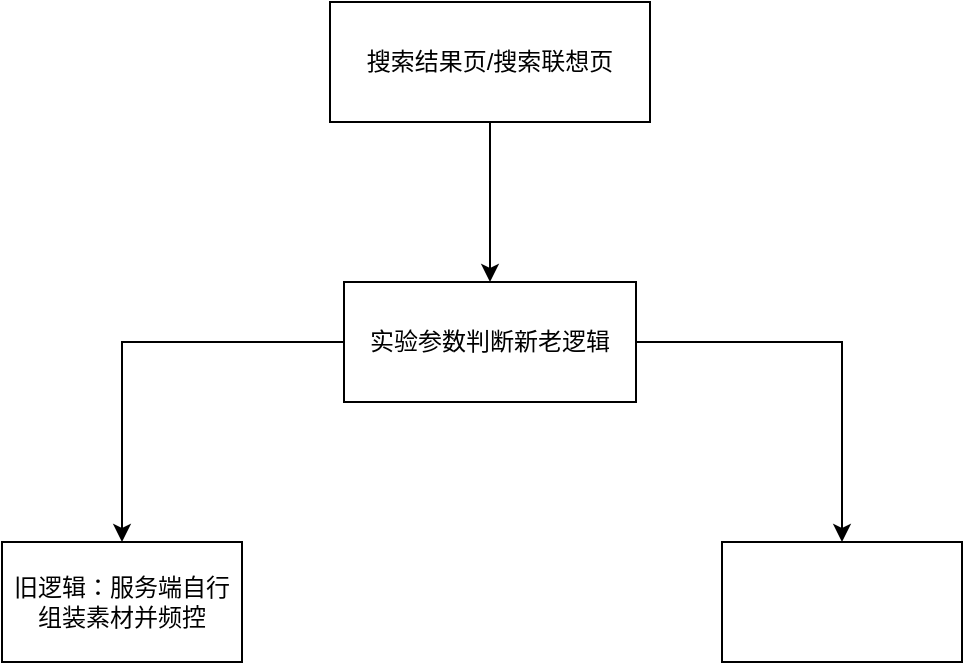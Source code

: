<mxfile version="24.6.4" type="github">
  <diagram name="第 1 页" id="2p6PbSH8Rtov-mYEVdqb">
    <mxGraphModel dx="1050" dy="542" grid="1" gridSize="10" guides="1" tooltips="1" connect="1" arrows="1" fold="1" page="1" pageScale="1" pageWidth="827" pageHeight="1169" math="0" shadow="0">
      <root>
        <mxCell id="0" />
        <mxCell id="1" parent="0" />
        <mxCell id="UeHk_AjMX2R_iuzYlcZ4-3" value="" style="edgeStyle=orthogonalEdgeStyle;rounded=0;orthogonalLoop=1;jettySize=auto;html=1;" edge="1" parent="1" source="UeHk_AjMX2R_iuzYlcZ4-1" target="UeHk_AjMX2R_iuzYlcZ4-2">
          <mxGeometry relative="1" as="geometry" />
        </mxCell>
        <mxCell id="UeHk_AjMX2R_iuzYlcZ4-1" value="搜索结果页/搜索联想页" style="whiteSpace=wrap;html=1;" vertex="1" parent="1">
          <mxGeometry x="334" y="80" width="160" height="60" as="geometry" />
        </mxCell>
        <mxCell id="UeHk_AjMX2R_iuzYlcZ4-7" value="" style="edgeStyle=orthogonalEdgeStyle;rounded=0;orthogonalLoop=1;jettySize=auto;html=1;" edge="1" parent="1" source="UeHk_AjMX2R_iuzYlcZ4-2" target="UeHk_AjMX2R_iuzYlcZ4-6">
          <mxGeometry relative="1" as="geometry" />
        </mxCell>
        <mxCell id="UeHk_AjMX2R_iuzYlcZ4-9" value="" style="edgeStyle=orthogonalEdgeStyle;rounded=0;orthogonalLoop=1;jettySize=auto;html=1;" edge="1" parent="1" source="UeHk_AjMX2R_iuzYlcZ4-2" target="UeHk_AjMX2R_iuzYlcZ4-8">
          <mxGeometry relative="1" as="geometry" />
        </mxCell>
        <mxCell id="UeHk_AjMX2R_iuzYlcZ4-2" value="实验参数判断新老逻辑" style="whiteSpace=wrap;html=1;" vertex="1" parent="1">
          <mxGeometry x="341" y="220" width="146" height="60" as="geometry" />
        </mxCell>
        <mxCell id="UeHk_AjMX2R_iuzYlcZ4-6" value="旧逻辑：服务端自行组装素材并频控" style="whiteSpace=wrap;html=1;" vertex="1" parent="1">
          <mxGeometry x="170" y="350" width="120" height="60" as="geometry" />
        </mxCell>
        <mxCell id="UeHk_AjMX2R_iuzYlcZ4-8" value="" style="whiteSpace=wrap;html=1;" vertex="1" parent="1">
          <mxGeometry x="530" y="350" width="120" height="60" as="geometry" />
        </mxCell>
      </root>
    </mxGraphModel>
  </diagram>
</mxfile>
